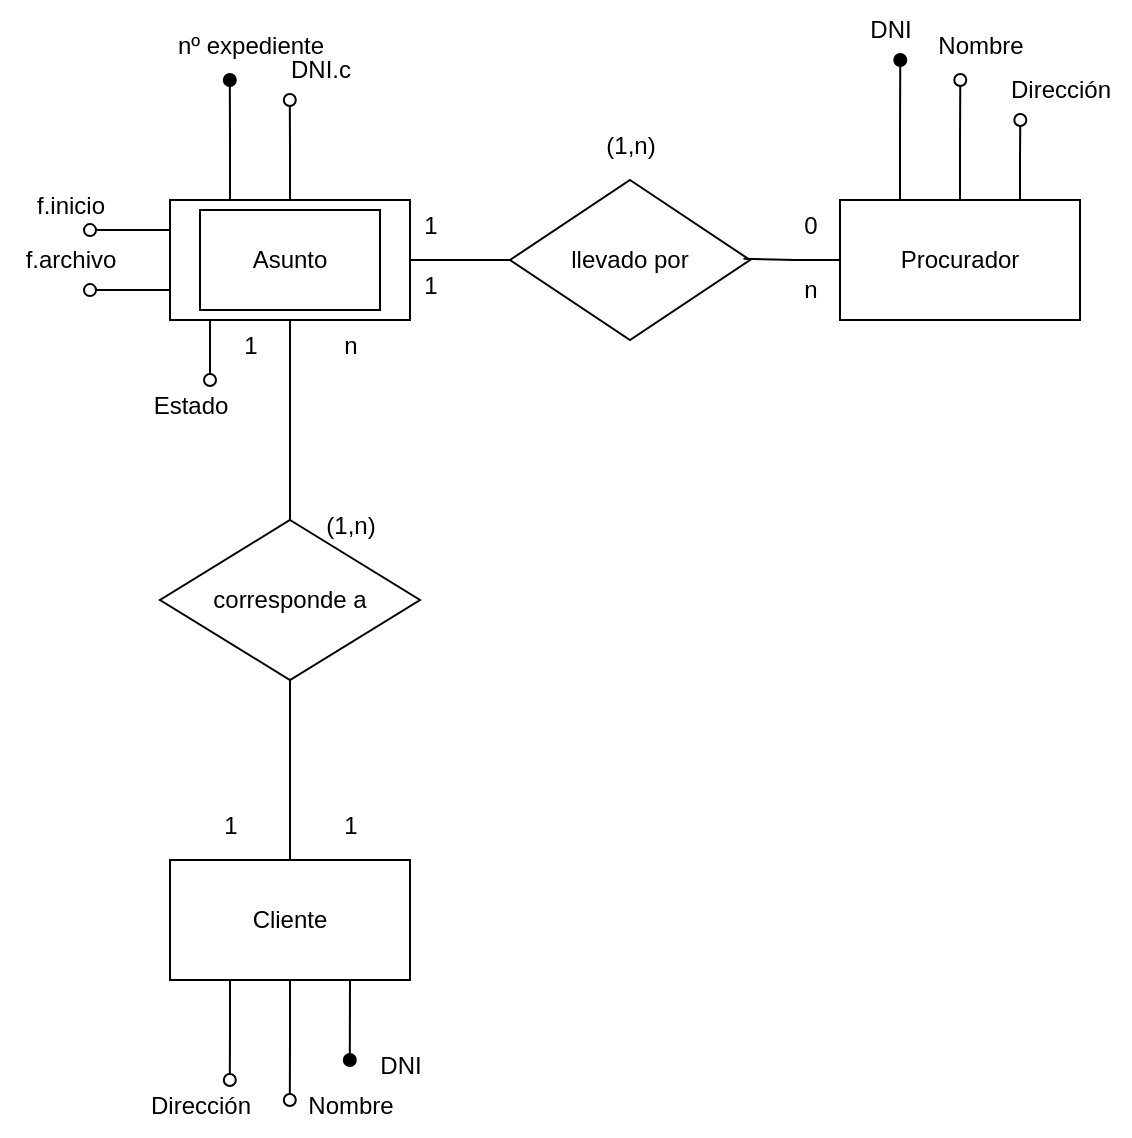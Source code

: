 <mxfile version="24.2.8" type="github">
  <diagram name="Page-1" id="c00ayqlRFVBwxX4zgBWf">
    <mxGraphModel dx="1017" dy="1061" grid="1" gridSize="10" guides="1" tooltips="1" connect="1" arrows="1" fold="1" page="1" pageScale="1" pageWidth="850" pageHeight="1100" math="0" shadow="0">
      <root>
        <mxCell id="0" />
        <mxCell id="1" parent="0" />
        <mxCell id="3ISoc4VKii2FlMqEdn1b-9" style="edgeStyle=orthogonalEdgeStyle;rounded=0;orthogonalLoop=1;jettySize=auto;html=1;exitX=1;exitY=0.5;exitDx=0;exitDy=0;entryX=0;entryY=0.5;entryDx=0;entryDy=0;endArrow=none;endFill=0;" parent="1" source="3ISoc4VKii2FlMqEdn1b-1" target="3ISoc4VKii2FlMqEdn1b-7" edge="1">
          <mxGeometry relative="1" as="geometry" />
        </mxCell>
        <mxCell id="3ISoc4VKii2FlMqEdn1b-18" style="edgeStyle=orthogonalEdgeStyle;rounded=0;orthogonalLoop=1;jettySize=auto;html=1;exitX=0.25;exitY=0;exitDx=0;exitDy=0;endArrow=oval;endFill=1;" parent="1" source="3ISoc4VKii2FlMqEdn1b-1" edge="1">
          <mxGeometry relative="1" as="geometry">
            <mxPoint x="119.905" y="80" as="targetPoint" />
          </mxGeometry>
        </mxCell>
        <mxCell id="3ISoc4VKii2FlMqEdn1b-20" style="edgeStyle=orthogonalEdgeStyle;rounded=0;orthogonalLoop=1;jettySize=auto;html=1;exitX=0.5;exitY=0;exitDx=0;exitDy=0;endArrow=oval;endFill=0;" parent="1" source="3ISoc4VKii2FlMqEdn1b-1" edge="1">
          <mxGeometry relative="1" as="geometry">
            <mxPoint x="149.905" y="90" as="targetPoint" />
          </mxGeometry>
        </mxCell>
        <mxCell id="3ISoc4VKii2FlMqEdn1b-29" style="edgeStyle=orthogonalEdgeStyle;rounded=0;orthogonalLoop=1;jettySize=auto;html=1;exitX=0;exitY=0.25;exitDx=0;exitDy=0;endArrow=oval;endFill=0;" parent="1" source="3ISoc4VKii2FlMqEdn1b-1" edge="1">
          <mxGeometry relative="1" as="geometry">
            <mxPoint x="50" y="155.048" as="targetPoint" />
          </mxGeometry>
        </mxCell>
        <mxCell id="3ISoc4VKii2FlMqEdn1b-31" style="edgeStyle=orthogonalEdgeStyle;rounded=0;orthogonalLoop=1;jettySize=auto;html=1;exitX=0;exitY=0.75;exitDx=0;exitDy=0;endArrow=oval;endFill=0;" parent="1" source="3ISoc4VKii2FlMqEdn1b-1" edge="1">
          <mxGeometry relative="1" as="geometry">
            <mxPoint x="50" y="185.048" as="targetPoint" />
          </mxGeometry>
        </mxCell>
        <mxCell id="3ISoc4VKii2FlMqEdn1b-33" style="edgeStyle=orthogonalEdgeStyle;rounded=0;orthogonalLoop=1;jettySize=auto;html=1;exitX=0.25;exitY=1;exitDx=0;exitDy=0;endArrow=oval;endFill=0;" parent="1" source="3ISoc4VKii2FlMqEdn1b-1" edge="1">
          <mxGeometry relative="1" as="geometry">
            <mxPoint x="110" y="230" as="targetPoint" />
          </mxGeometry>
        </mxCell>
        <mxCell id="3ISoc4VKii2FlMqEdn1b-1" value="Asunto" style="rounded=0;whiteSpace=wrap;html=1;perimeterSpacing=0;gradientColor=none;" parent="1" vertex="1">
          <mxGeometry x="90" y="140" width="120" height="60" as="geometry" />
        </mxCell>
        <mxCell id="3ISoc4VKii2FlMqEdn1b-10" style="rounded=0;orthogonalLoop=1;jettySize=auto;html=1;exitX=0.75;exitY=1;exitDx=0;exitDy=0;endArrow=oval;endFill=1;" parent="1" source="3ISoc4VKii2FlMqEdn1b-2" edge="1">
          <mxGeometry relative="1" as="geometry">
            <mxPoint x="179.905" y="570" as="targetPoint" />
          </mxGeometry>
        </mxCell>
        <mxCell id="3ISoc4VKii2FlMqEdn1b-13" style="edgeStyle=orthogonalEdgeStyle;rounded=0;orthogonalLoop=1;jettySize=auto;html=1;exitX=0.5;exitY=1;exitDx=0;exitDy=0;endArrow=oval;endFill=0;" parent="1" source="3ISoc4VKii2FlMqEdn1b-2" edge="1">
          <mxGeometry relative="1" as="geometry">
            <mxPoint x="149.905" y="590" as="targetPoint" />
          </mxGeometry>
        </mxCell>
        <mxCell id="3ISoc4VKii2FlMqEdn1b-15" style="edgeStyle=orthogonalEdgeStyle;rounded=0;orthogonalLoop=1;jettySize=auto;html=1;exitX=0.25;exitY=1;exitDx=0;exitDy=0;endArrow=oval;endFill=0;" parent="1" source="3ISoc4VKii2FlMqEdn1b-2" edge="1">
          <mxGeometry relative="1" as="geometry">
            <mxPoint x="119.905" y="580" as="targetPoint" />
          </mxGeometry>
        </mxCell>
        <mxCell id="3ISoc4VKii2FlMqEdn1b-2" value="Cliente" style="rounded=0;whiteSpace=wrap;html=1;" parent="1" vertex="1">
          <mxGeometry x="90" y="470" width="120" height="60" as="geometry" />
        </mxCell>
        <mxCell id="3ISoc4VKii2FlMqEdn1b-4" style="edgeStyle=orthogonalEdgeStyle;rounded=0;orthogonalLoop=1;jettySize=auto;html=1;exitX=0.5;exitY=1;exitDx=0;exitDy=0;entryX=0.5;entryY=0;entryDx=0;entryDy=0;endArrow=none;endFill=0;" parent="1" source="3ISoc4VKii2FlMqEdn1b-3" target="3ISoc4VKii2FlMqEdn1b-2" edge="1">
          <mxGeometry relative="1" as="geometry" />
        </mxCell>
        <mxCell id="3ISoc4VKii2FlMqEdn1b-5" style="edgeStyle=orthogonalEdgeStyle;rounded=0;orthogonalLoop=1;jettySize=auto;html=1;exitX=0.5;exitY=0;exitDx=0;exitDy=0;endArrow=none;endFill=0;" parent="1" source="3ISoc4VKii2FlMqEdn1b-3" target="3ISoc4VKii2FlMqEdn1b-1" edge="1">
          <mxGeometry relative="1" as="geometry" />
        </mxCell>
        <mxCell id="3ISoc4VKii2FlMqEdn1b-3" value="corresponde a" style="rhombus;whiteSpace=wrap;html=1;" parent="1" vertex="1">
          <mxGeometry x="85" y="300" width="130" height="80" as="geometry" />
        </mxCell>
        <mxCell id="3ISoc4VKii2FlMqEdn1b-23" style="edgeStyle=orthogonalEdgeStyle;rounded=0;orthogonalLoop=1;jettySize=auto;html=1;exitX=0.25;exitY=0;exitDx=0;exitDy=0;endArrow=oval;endFill=1;" parent="1" source="3ISoc4VKii2FlMqEdn1b-6" edge="1">
          <mxGeometry relative="1" as="geometry">
            <mxPoint x="455.143" y="70" as="targetPoint" />
          </mxGeometry>
        </mxCell>
        <mxCell id="3ISoc4VKii2FlMqEdn1b-25" style="edgeStyle=orthogonalEdgeStyle;rounded=0;orthogonalLoop=1;jettySize=auto;html=1;exitX=0.5;exitY=0;exitDx=0;exitDy=0;endArrow=oval;endFill=0;" parent="1" source="3ISoc4VKii2FlMqEdn1b-6" edge="1">
          <mxGeometry relative="1" as="geometry">
            <mxPoint x="485.143" y="80" as="targetPoint" />
          </mxGeometry>
        </mxCell>
        <mxCell id="3ISoc4VKii2FlMqEdn1b-27" style="edgeStyle=orthogonalEdgeStyle;rounded=0;orthogonalLoop=1;jettySize=auto;html=1;exitX=0.75;exitY=0;exitDx=0;exitDy=0;endArrow=oval;endFill=0;" parent="1" source="3ISoc4VKii2FlMqEdn1b-6" edge="1">
          <mxGeometry relative="1" as="geometry">
            <mxPoint x="515.143" y="100" as="targetPoint" />
          </mxGeometry>
        </mxCell>
        <mxCell id="3ISoc4VKii2FlMqEdn1b-6" value="Procurador" style="rounded=0;whiteSpace=wrap;html=1;" parent="1" vertex="1">
          <mxGeometry x="425" y="140" width="120" height="60" as="geometry" />
        </mxCell>
        <mxCell id="3ISoc4VKii2FlMqEdn1b-7" value="llevado por" style="rhombus;whiteSpace=wrap;html=1;" parent="1" vertex="1">
          <mxGeometry x="260" y="130" width="120" height="80" as="geometry" />
        </mxCell>
        <mxCell id="3ISoc4VKii2FlMqEdn1b-8" style="edgeStyle=orthogonalEdgeStyle;rounded=0;orthogonalLoop=1;jettySize=auto;html=1;exitX=0;exitY=0.5;exitDx=0;exitDy=0;entryX=0.973;entryY=0.492;entryDx=0;entryDy=0;entryPerimeter=0;endArrow=none;endFill=0;" parent="1" source="3ISoc4VKii2FlMqEdn1b-6" target="3ISoc4VKii2FlMqEdn1b-7" edge="1">
          <mxGeometry relative="1" as="geometry" />
        </mxCell>
        <mxCell id="3ISoc4VKii2FlMqEdn1b-12" value="DNI" style="text;html=1;align=center;verticalAlign=middle;resizable=0;points=[];autosize=1;strokeColor=none;fillColor=none;" parent="1" vertex="1">
          <mxGeometry x="185" y="558" width="40" height="30" as="geometry" />
        </mxCell>
        <mxCell id="3ISoc4VKii2FlMqEdn1b-14" value="Nombre" style="text;html=1;align=center;verticalAlign=middle;resizable=0;points=[];autosize=1;strokeColor=none;fillColor=none;" parent="1" vertex="1">
          <mxGeometry x="145" y="578" width="70" height="30" as="geometry" />
        </mxCell>
        <mxCell id="3ISoc4VKii2FlMqEdn1b-16" value="Dirección" style="text;html=1;align=center;verticalAlign=middle;resizable=0;points=[];autosize=1;strokeColor=none;fillColor=none;" parent="1" vertex="1">
          <mxGeometry x="70" y="578" width="70" height="30" as="geometry" />
        </mxCell>
        <mxCell id="3ISoc4VKii2FlMqEdn1b-19" value="nº expediente" style="text;html=1;align=center;verticalAlign=middle;resizable=0;points=[];autosize=1;strokeColor=none;fillColor=none;" parent="1" vertex="1">
          <mxGeometry x="80" y="48" width="100" height="30" as="geometry" />
        </mxCell>
        <mxCell id="3ISoc4VKii2FlMqEdn1b-21" value="DNI.c" style="text;html=1;align=center;verticalAlign=middle;resizable=0;points=[];autosize=1;strokeColor=none;fillColor=none;" parent="1" vertex="1">
          <mxGeometry x="140" y="60" width="50" height="30" as="geometry" />
        </mxCell>
        <mxCell id="3ISoc4VKii2FlMqEdn1b-24" value="DNI" style="text;html=1;align=center;verticalAlign=middle;resizable=0;points=[];autosize=1;strokeColor=none;fillColor=none;" parent="1" vertex="1">
          <mxGeometry x="430" y="40" width="40" height="30" as="geometry" />
        </mxCell>
        <mxCell id="3ISoc4VKii2FlMqEdn1b-26" value="Nombre" style="text;html=1;align=center;verticalAlign=middle;resizable=0;points=[];autosize=1;strokeColor=none;fillColor=none;" parent="1" vertex="1">
          <mxGeometry x="460" y="48" width="70" height="30" as="geometry" />
        </mxCell>
        <mxCell id="3ISoc4VKii2FlMqEdn1b-28" value="Dirección" style="text;html=1;align=center;verticalAlign=middle;resizable=0;points=[];autosize=1;strokeColor=none;fillColor=none;" parent="1" vertex="1">
          <mxGeometry x="500" y="70" width="70" height="30" as="geometry" />
        </mxCell>
        <mxCell id="3ISoc4VKii2FlMqEdn1b-30" value="f.inicio" style="text;html=1;align=center;verticalAlign=middle;resizable=0;points=[];autosize=1;strokeColor=none;fillColor=none;" parent="1" vertex="1">
          <mxGeometry x="10" y="128" width="60" height="30" as="geometry" />
        </mxCell>
        <mxCell id="3ISoc4VKii2FlMqEdn1b-32" value="f.archivo" style="text;html=1;align=center;verticalAlign=middle;resizable=0;points=[];autosize=1;strokeColor=none;fillColor=none;" parent="1" vertex="1">
          <mxGeometry x="5" y="155" width="70" height="30" as="geometry" />
        </mxCell>
        <mxCell id="3ISoc4VKii2FlMqEdn1b-34" value="Estado" style="text;html=1;align=center;verticalAlign=middle;resizable=0;points=[];autosize=1;strokeColor=none;fillColor=none;" parent="1" vertex="1">
          <mxGeometry x="70" y="228" width="60" height="30" as="geometry" />
        </mxCell>
        <mxCell id="3ISoc4VKii2FlMqEdn1b-35" value="1" style="text;html=1;align=center;verticalAlign=middle;resizable=0;points=[];autosize=1;strokeColor=none;fillColor=none;" parent="1" vertex="1">
          <mxGeometry x="165" y="438" width="30" height="30" as="geometry" />
        </mxCell>
        <mxCell id="3ISoc4VKii2FlMqEdn1b-36" value="n" style="text;html=1;align=center;verticalAlign=middle;resizable=0;points=[];autosize=1;strokeColor=none;fillColor=none;" parent="1" vertex="1">
          <mxGeometry x="165" y="198" width="30" height="30" as="geometry" />
        </mxCell>
        <mxCell id="3ISoc4VKii2FlMqEdn1b-37" value="1" style="text;html=1;align=center;verticalAlign=middle;resizable=0;points=[];autosize=1;strokeColor=none;fillColor=none;" parent="1" vertex="1">
          <mxGeometry x="115" y="198" width="30" height="30" as="geometry" />
        </mxCell>
        <mxCell id="3ISoc4VKii2FlMqEdn1b-38" value="1" style="text;html=1;align=center;verticalAlign=middle;resizable=0;points=[];autosize=1;strokeColor=none;fillColor=none;" parent="1" vertex="1">
          <mxGeometry x="105" y="438" width="30" height="30" as="geometry" />
        </mxCell>
        <mxCell id="3ISoc4VKii2FlMqEdn1b-39" value="(1,n)" style="text;html=1;align=center;verticalAlign=middle;resizable=0;points=[];autosize=1;strokeColor=none;fillColor=none;" parent="1" vertex="1">
          <mxGeometry x="155" y="288" width="50" height="30" as="geometry" />
        </mxCell>
        <mxCell id="3ISoc4VKii2FlMqEdn1b-41" value="1" style="text;html=1;align=center;verticalAlign=middle;resizable=0;points=[];autosize=1;strokeColor=none;fillColor=none;" parent="1" vertex="1">
          <mxGeometry x="205" y="138" width="30" height="30" as="geometry" />
        </mxCell>
        <mxCell id="3ISoc4VKii2FlMqEdn1b-42" value="0" style="text;html=1;align=center;verticalAlign=middle;resizable=0;points=[];autosize=1;strokeColor=none;fillColor=none;" parent="1" vertex="1">
          <mxGeometry x="395" y="138" width="30" height="30" as="geometry" />
        </mxCell>
        <mxCell id="3ISoc4VKii2FlMqEdn1b-43" value="n" style="text;html=1;align=center;verticalAlign=middle;resizable=0;points=[];autosize=1;strokeColor=none;fillColor=none;" parent="1" vertex="1">
          <mxGeometry x="395" y="170" width="30" height="30" as="geometry" />
        </mxCell>
        <mxCell id="3ISoc4VKii2FlMqEdn1b-44" value="1" style="text;html=1;align=center;verticalAlign=middle;resizable=0;points=[];autosize=1;strokeColor=none;fillColor=none;" parent="1" vertex="1">
          <mxGeometry x="205" y="168" width="30" height="30" as="geometry" />
        </mxCell>
        <mxCell id="3ISoc4VKii2FlMqEdn1b-45" value="(1,n)" style="text;html=1;align=center;verticalAlign=middle;resizable=0;points=[];autosize=1;strokeColor=none;fillColor=none;" parent="1" vertex="1">
          <mxGeometry x="295" y="98" width="50" height="30" as="geometry" />
        </mxCell>
        <mxCell id="nELZM0st5H0PtVtjxEsz-1" value="" style="rounded=0;whiteSpace=wrap;html=1;fillColor=none;" vertex="1" parent="1">
          <mxGeometry x="105" y="145" width="90" height="50" as="geometry" />
        </mxCell>
      </root>
    </mxGraphModel>
  </diagram>
</mxfile>
